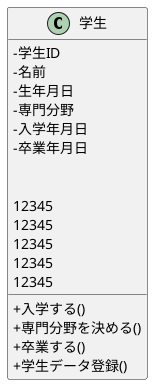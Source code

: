 @startuml class
skinparam classAttributeIconSize 0
class 学生 {

    -学生ID 
    -名前
    -生年月日
    -専門分野
    -入学年月日
    -卒業年月日

    +入学する()
    +専門分野を決める()
    +卒業する()
    ' シーケンス図をもとに追加
    +学生データ登録()

    12345
    12345
    12345
    12345
    12345

}

@enduml
